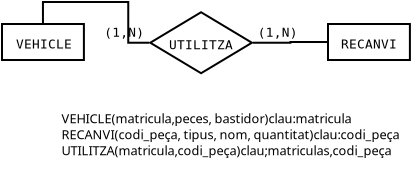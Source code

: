 <?xml version="1.0" encoding="UTF-8"?>
<dia:diagram xmlns:dia="http://www.lysator.liu.se/~alla/dia/">
  <dia:layer name="Fons" visible="true" active="true">
    <dia:object type="ER - Participation" version="1" id="O0">
      <dia:attribute name="obj_pos">
        <dia:point val="13.066,7.119"/>
      </dia:attribute>
      <dia:attribute name="obj_bb">
        <dia:rectangle val="13.016,7.032;16.875,7.169"/>
      </dia:attribute>
      <dia:attribute name="orth_points">
        <dia:point val="13.066,7.119"/>
        <dia:point val="14.945,7.119"/>
        <dia:point val="14.945,7.082"/>
        <dia:point val="16.825,7.082"/>
      </dia:attribute>
      <dia:attribute name="orth_orient">
        <dia:enum val="0"/>
        <dia:enum val="1"/>
        <dia:enum val="0"/>
      </dia:attribute>
      <dia:attribute name="autorouting">
        <dia:boolean val="true"/>
      </dia:attribute>
      <dia:attribute name="total">
        <dia:boolean val="false"/>
      </dia:attribute>
      <dia:connections>
        <dia:connection handle="0" to="O4" connection="8"/>
        <dia:connection handle="1" to="O2" connection="3"/>
      </dia:connections>
    </dia:object>
    <dia:object type="ER - Entity" version="0" id="O1">
      <dia:attribute name="obj_pos">
        <dia:point val="0.525,6.183"/>
      </dia:attribute>
      <dia:attribute name="obj_bb">
        <dia:rectangle val="0.475,6.133;4.67,8.033"/>
      </dia:attribute>
      <dia:attribute name="elem_corner">
        <dia:point val="0.525,6.183"/>
      </dia:attribute>
      <dia:attribute name="elem_width">
        <dia:real val="4.095"/>
      </dia:attribute>
      <dia:attribute name="elem_height">
        <dia:real val="1.8"/>
      </dia:attribute>
      <dia:attribute name="border_width">
        <dia:real val="0.1"/>
      </dia:attribute>
      <dia:attribute name="border_color">
        <dia:color val="#000000"/>
      </dia:attribute>
      <dia:attribute name="inner_color">
        <dia:color val="#ffffff"/>
      </dia:attribute>
      <dia:attribute name="name">
        <dia:string>#VEHICLE#</dia:string>
      </dia:attribute>
      <dia:attribute name="weak">
        <dia:boolean val="false"/>
      </dia:attribute>
      <dia:attribute name="associative">
        <dia:boolean val="false"/>
      </dia:attribute>
      <dia:attribute name="font">
        <dia:font family="monospace" style="0" name="Courier"/>
      </dia:attribute>
      <dia:attribute name="font_height">
        <dia:real val="0.8"/>
      </dia:attribute>
    </dia:object>
    <dia:object type="ER - Entity" version="0" id="O2">
      <dia:attribute name="obj_pos">
        <dia:point val="16.825,6.183"/>
      </dia:attribute>
      <dia:attribute name="obj_bb">
        <dia:rectangle val="16.775,6.133;20.97,8.033"/>
      </dia:attribute>
      <dia:attribute name="elem_corner">
        <dia:point val="16.825,6.183"/>
      </dia:attribute>
      <dia:attribute name="elem_width">
        <dia:real val="4.095"/>
      </dia:attribute>
      <dia:attribute name="elem_height">
        <dia:real val="1.8"/>
      </dia:attribute>
      <dia:attribute name="border_width">
        <dia:real val="0.1"/>
      </dia:attribute>
      <dia:attribute name="border_color">
        <dia:color val="#000000"/>
      </dia:attribute>
      <dia:attribute name="inner_color">
        <dia:color val="#ffffff"/>
      </dia:attribute>
      <dia:attribute name="name">
        <dia:string>#RECANVI#</dia:string>
      </dia:attribute>
      <dia:attribute name="weak">
        <dia:boolean val="false"/>
      </dia:attribute>
      <dia:attribute name="associative">
        <dia:boolean val="false"/>
      </dia:attribute>
      <dia:attribute name="font">
        <dia:font family="monospace" style="0" name="Courier"/>
      </dia:attribute>
      <dia:attribute name="font_height">
        <dia:real val="0.8"/>
      </dia:attribute>
    </dia:object>
    <dia:object type="ER - Participation" version="1" id="O3">
      <dia:attribute name="obj_pos">
        <dia:point val="7.889,7.119"/>
      </dia:attribute>
      <dia:attribute name="obj_bb">
        <dia:rectangle val="4.62,7.032;7.939,7.169"/>
      </dia:attribute>
      <dia:attribute name="orth_points">
        <dia:point val="7.889,7.119"/>
        <dia:point val="6.28,7.119"/>
        <dia:point val="6.28,7.082"/>
        <dia:point val="4.67,7.082"/>
      </dia:attribute>
      <dia:attribute name="orth_orient">
        <dia:enum val="0"/>
        <dia:enum val="1"/>
        <dia:enum val="0"/>
      </dia:attribute>
      <dia:attribute name="autorouting">
        <dia:boolean val="true"/>
      </dia:attribute>
      <dia:attribute name="total">
        <dia:boolean val="false"/>
      </dia:attribute>
      <dia:connections>
        <dia:connection handle="0" to="O4" connection="8"/>
        <dia:connection handle="1" to="O1" connection="8"/>
      </dia:connections>
    </dia:object>
    <dia:object type="ER - Relationship" version="0" id="O4">
      <dia:attribute name="obj_pos">
        <dia:point val="7.938,5.595"/>
      </dia:attribute>
      <dia:attribute name="obj_bb">
        <dia:rectangle val="5.662,5.545;15.293,8.693"/>
      </dia:attribute>
      <dia:attribute name="elem_corner">
        <dia:point val="7.938,5.595"/>
      </dia:attribute>
      <dia:attribute name="elem_width">
        <dia:real val="5.08"/>
      </dia:attribute>
      <dia:attribute name="elem_height">
        <dia:real val="3.048"/>
      </dia:attribute>
      <dia:attribute name="border_width">
        <dia:real val="0.1"/>
      </dia:attribute>
      <dia:attribute name="border_color">
        <dia:color val="#000000"/>
      </dia:attribute>
      <dia:attribute name="inner_color">
        <dia:color val="#ffffff"/>
      </dia:attribute>
      <dia:attribute name="name">
        <dia:string>#UTILITZA#</dia:string>
      </dia:attribute>
      <dia:attribute name="left_card">
        <dia:string>#(1,N)#</dia:string>
      </dia:attribute>
      <dia:attribute name="right_card">
        <dia:string>#(1,N)#</dia:string>
      </dia:attribute>
      <dia:attribute name="identifying">
        <dia:boolean val="false"/>
      </dia:attribute>
      <dia:attribute name="rotated">
        <dia:boolean val="false"/>
      </dia:attribute>
      <dia:attribute name="font">
        <dia:font family="monospace" style="0" name="Courier"/>
      </dia:attribute>
      <dia:attribute name="font_height">
        <dia:real val="0.8"/>
      </dia:attribute>
    </dia:object>
    <dia:object type="Standard - Text" version="1" id="O5">
      <dia:attribute name="obj_pos">
        <dia:point val="3.495,11.14"/>
      </dia:attribute>
      <dia:attribute name="obj_bb">
        <dia:rectangle val="3.495,10.5;19.88,13.672"/>
      </dia:attribute>
      <dia:attribute name="text">
        <dia:composite type="text">
          <dia:attribute name="string">
            <dia:string>#VEHICLE(matricula,peces, bastidor)clau:matricula
RECANVI(codi_peça, tipus, nom, quantitat)clau:codi_peça
UTILITZA(matricula,codi_peça)clau;matriculas,codi_peça
#</dia:string>
          </dia:attribute>
          <dia:attribute name="font">
            <dia:font family="sans" style="0" name="Helvetica"/>
          </dia:attribute>
          <dia:attribute name="height">
            <dia:real val="0.8"/>
          </dia:attribute>
          <dia:attribute name="pos">
            <dia:point val="3.495,11.14"/>
          </dia:attribute>
          <dia:attribute name="color">
            <dia:color val="#000000"/>
          </dia:attribute>
          <dia:attribute name="alignment">
            <dia:enum val="0"/>
          </dia:attribute>
        </dia:composite>
      </dia:attribute>
      <dia:attribute name="valign">
        <dia:enum val="3"/>
      </dia:attribute>
    </dia:object>
    <dia:object type="Standard - Text" version="1" id="O6">
      <dia:attribute name="obj_pos">
        <dia:point val="6,11.1"/>
      </dia:attribute>
      <dia:attribute name="obj_bb">
        <dia:rectangle val="6,10.46;6,11.232"/>
      </dia:attribute>
      <dia:attribute name="text">
        <dia:composite type="text">
          <dia:attribute name="string">
            <dia:string>##</dia:string>
          </dia:attribute>
          <dia:attribute name="font">
            <dia:font family="sans" style="0" name="Helvetica"/>
          </dia:attribute>
          <dia:attribute name="height">
            <dia:real val="0.8"/>
          </dia:attribute>
          <dia:attribute name="pos">
            <dia:point val="6,11.1"/>
          </dia:attribute>
          <dia:attribute name="color">
            <dia:color val="#000000"/>
          </dia:attribute>
          <dia:attribute name="alignment">
            <dia:enum val="0"/>
          </dia:attribute>
        </dia:composite>
      </dia:attribute>
      <dia:attribute name="valign">
        <dia:enum val="3"/>
      </dia:attribute>
    </dia:object>
  </dia:layer>
</dia:diagram>
